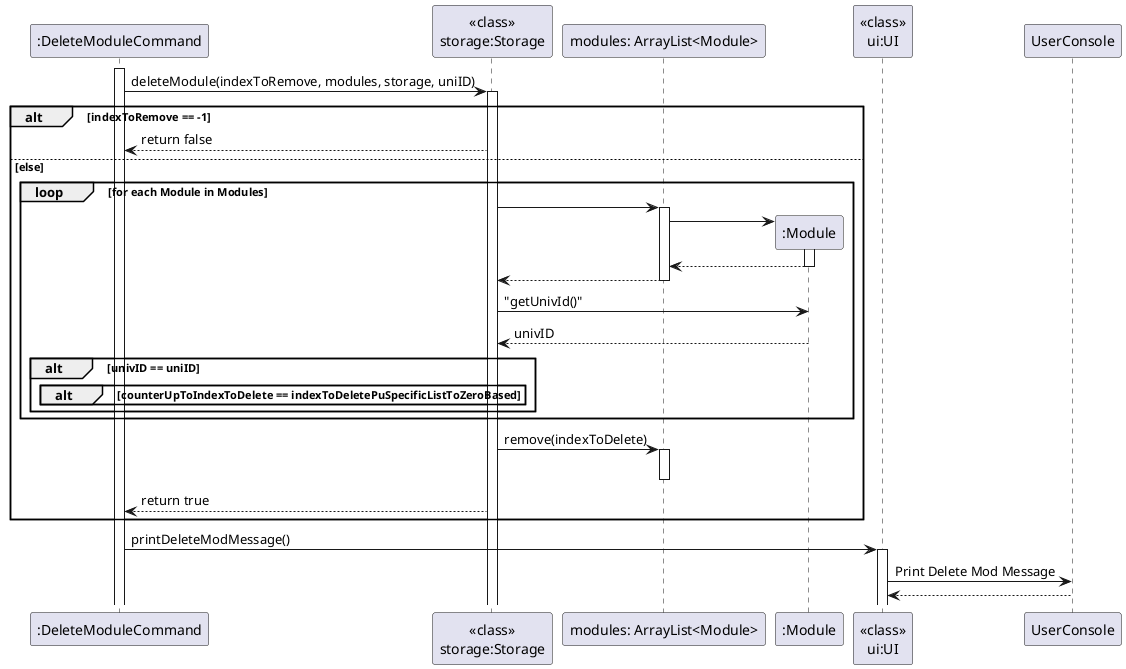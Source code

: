 @startuml
'https://plantuml.com/sequence-diagram

activate ":DeleteModuleCommand"

":DeleteModuleCommand" -> "<<class>>\nstorage:Storage" : deleteModule(indexToRemove, modules, storage, uniID)
activate "<<class>>\nstorage:Storage"

alt indexToRemove == -1
"<<class>>\nstorage:Storage" --> ":DeleteModuleCommand" : return false
else else
    loop for each Module in Modules

        "<<class>>\nstorage:Storage" -> "modules: ArrayList<Module>"
         activate "modules: ArrayList<Module>"
         create ":Module"
         "modules: ArrayList<Module>" -> ":Module"
         activate ":Module"
         "modules: ArrayList<Module>" <-- ":Module"
         deactivate ":Module"

         "<<class>>\nstorage:Storage" <-- "modules: ArrayList<Module>"
         deactivate "modules: ArrayList<Module>"

        "<<class>>\nstorage:Storage" -> ":Module" : "getUnivId()"
        "<<class>>\nstorage:Storage" <-- ":Module" : univID

        alt univID == uniID
            alt counterUpToIndexToDelete == indexToDeletePuSpecificListToZeroBased
            end
        end
    end
   "<<class>>\nstorage:Storage" -> "modules: ArrayList<Module>" : remove(indexToDelete)
    activate "modules: ArrayList<Module>"
    deactivate "modules: ArrayList<Module>"
    "<<class>>\nstorage:Storage" --> ":DeleteModuleCommand" : return true

end
":DeleteModuleCommand" -> "<<class>>\nui:UI" : printDeleteModMessage()
activate "<<class>>\nui:UI"

"<<class>>\nui:UI" -> UserConsole : Print Delete Mod Message
"<<class>>\nui:UI" <-- UserConsole
@enduml